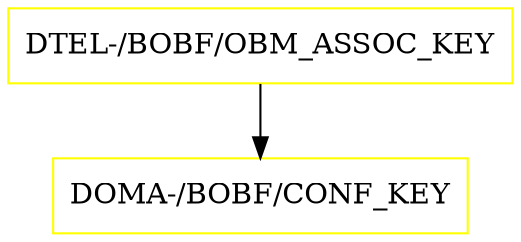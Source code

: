 digraph G {
  "DTEL-/BOBF/OBM_ASSOC_KEY" [shape=box,color=yellow];
  "DOMA-/BOBF/CONF_KEY" [shape=box,color=yellow,URL="./DOMA_%23BOBF%23CONF_KEY.html"];
  "DTEL-/BOBF/OBM_ASSOC_KEY" -> "DOMA-/BOBF/CONF_KEY";
}
